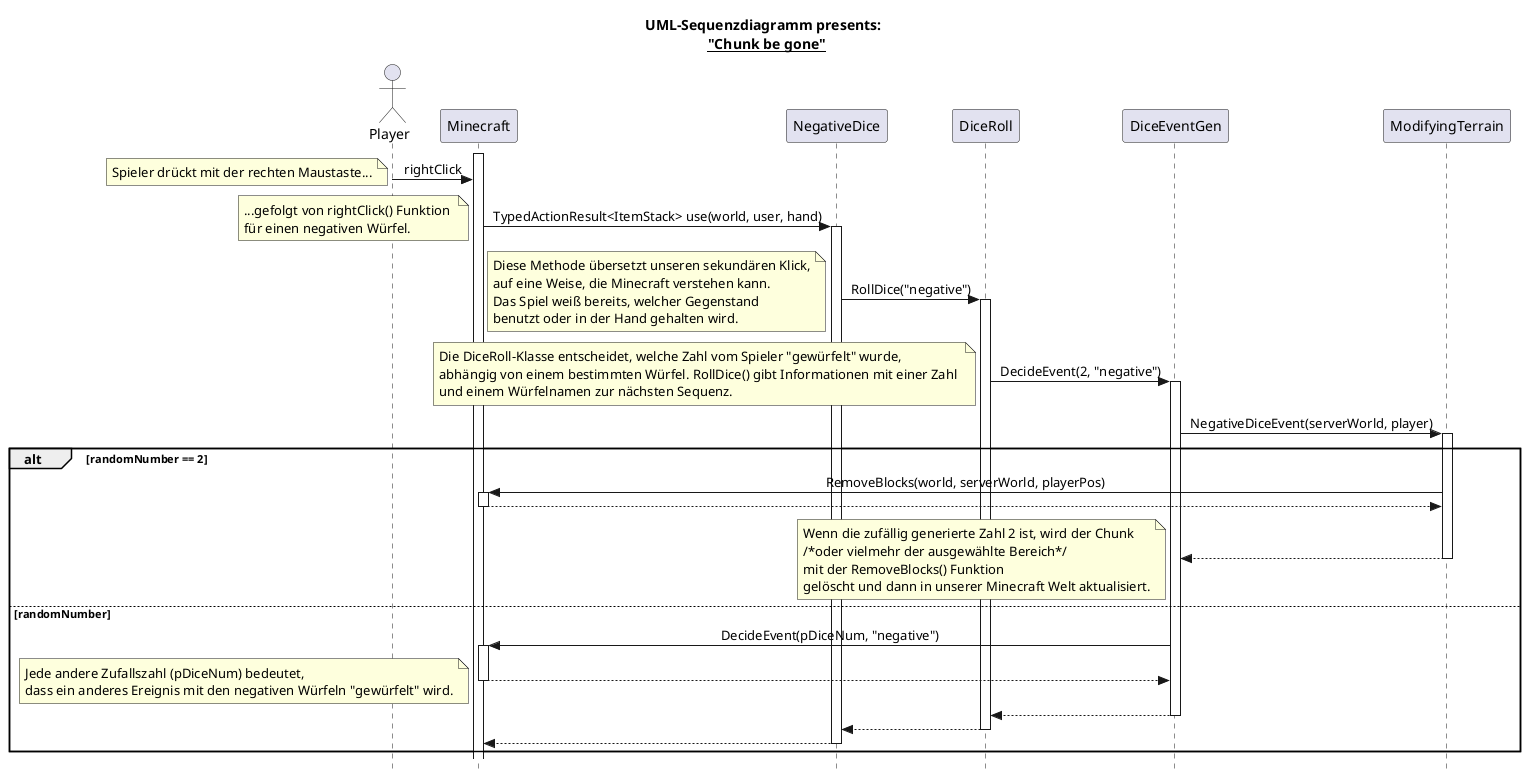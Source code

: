 @startuml

skinparam sequenceMessageAlign center
skinparam style strictuml
title UML-Sequenzdiagramm presents: \n __"Chunk be gone"__

actor Player
participant Minecraft
participant NegativeDice
participant DiceRoll
participant DiceEventGen
participant ModifyingTerrain

activate Minecraft

Player -> Minecraft: rightClick
note left: Spieler drückt mit der rechten Maustaste...

Minecraft -> NegativeDice: TypedActionResult<ItemStack> use(world, user, hand)

note left: ...gefolgt von rightClick() Funktion \nfür einen negativen Würfel.
activate NegativeDice


NegativeDice -> DiceRoll: RollDice("negative")
activate DiceRoll
note left: Diese Methode übersetzt unseren sekundären Klick,\nauf eine Weise, die Minecraft verstehen kann.\nDas Spiel weiß bereits, welcher Gegenstand \nbenutzt oder in der Hand gehalten wird.



DiceRoll -> DiceEventGen:  DecideEvent(2, "negative")
activate DiceEventGen
note left: Die DiceRoll-Klasse entscheidet, welche Zahl vom Spieler "gewürfelt" wurde, \nabhängig von einem bestimmten Würfel. RollDice() gibt Informationen mit einer Zahl \nund einem Würfelnamen zur nächsten Sequenz.

 DiceEventGen -> ModifyingTerrain: NegativeDiceEvent(serverWorld, player)
 activate ModifyingTerrain

alt randomNumber == 2
    ModifyingTerrain -> Minecraft: RemoveBlocks(world, serverWorld, playerPos)
    activate Minecraft
    ModifyingTerrain <-- Minecraft
    deactivate Minecraft
    ModifyingTerrain --> DiceEventGen
    deactivate ModifyingTerrain
    note left: Wenn die zufällig generierte Zahl 2 ist, wird der Chunk \n/*oder vielmehr der ausgewählte Bereich*/ \nmit der RemoveBlocks() Funktion \ngelöscht und dann in unserer Minecraft Welt aktualisiert.

else randomNumber
    DiceEventGen -> Minecraft: DecideEvent(pDiceNum, "negative")
    activate Minecraft
    DiceEventGen <-- Minecraft
    deactivate Minecraft
    note left: Jede andere Zufallszahl (pDiceNum) bedeutet, \ndass ein anderes Ereignis mit den negativen Würfeln "gewürfelt" wird.
    DiceEventGen --> DiceRoll
    deactivate DiceEventGen
    DiceRoll --> NegativeDice
    deactivate DiceRoll
    NegativeDice --> Minecraft
    deactivate NegativeDice
end

@enduml